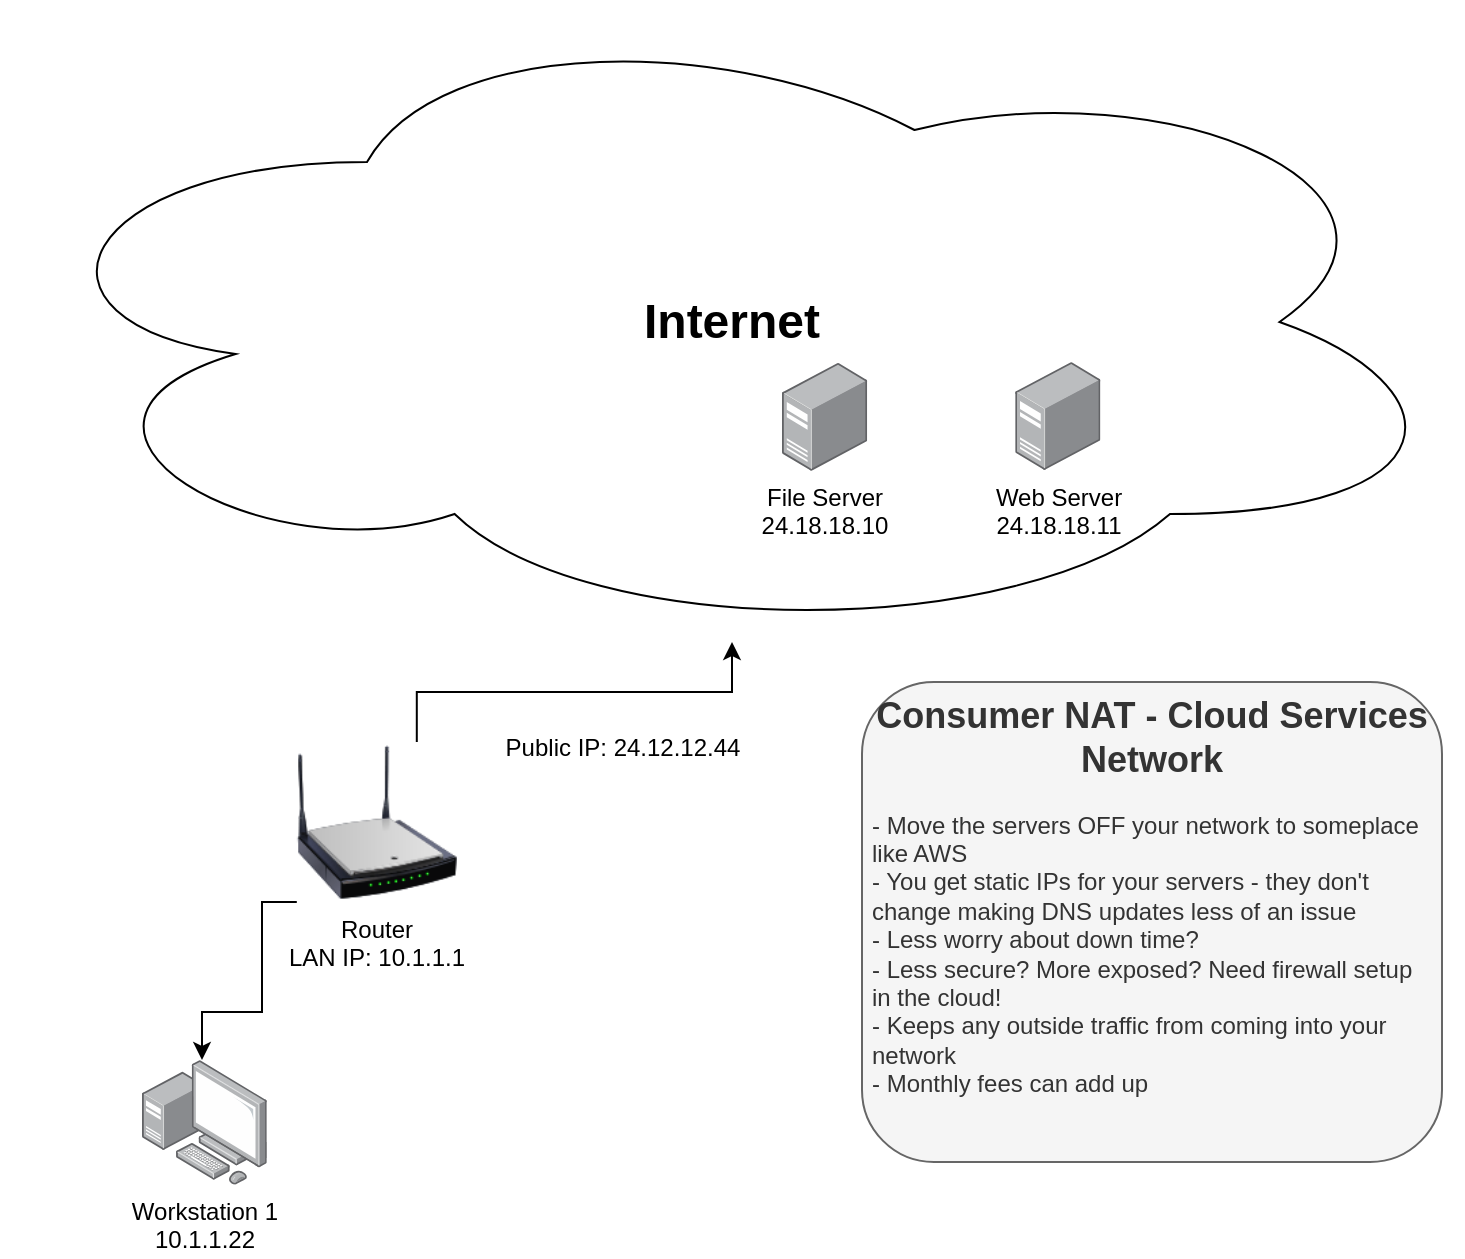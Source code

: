 <mxfile version="24.7.17">
  <diagram name="Page-1" id="QjMrQ0rg_9WOcse592s6">
    <mxGraphModel dx="1434" dy="1838" grid="1" gridSize="10" guides="1" tooltips="1" connect="1" arrows="1" fold="1" page="1" pageScale="1" pageWidth="850" pageHeight="1100" math="0" shadow="0">
      <root>
        <mxCell id="0" />
        <mxCell id="1" parent="0" />
        <mxCell id="nYsfpQqZcS6iabja7sor-2" value="Workstation 1&lt;div&gt;10.1.1.22&lt;/div&gt;" style="image;points=[];aspect=fixed;html=1;align=center;shadow=0;dashed=0;image=img/lib/allied_telesis/computer_and_terminals/Personal_Computer_with_Server.svg;" vertex="1" parent="1">
          <mxGeometry x="110" y="519" width="62.4" height="62.4" as="geometry" />
        </mxCell>
        <mxCell id="nYsfpQqZcS6iabja7sor-3" style="edgeStyle=orthogonalEdgeStyle;rounded=0;orthogonalLoop=1;jettySize=auto;html=1;exitX=0;exitY=1;exitDx=0;exitDy=0;" edge="1" parent="1" source="nYsfpQqZcS6iabja7sor-7" target="nYsfpQqZcS6iabja7sor-2">
          <mxGeometry relative="1" as="geometry">
            <mxPoint x="140" y="510" as="targetPoint" />
            <Array as="points">
              <mxPoint x="170" y="440" />
              <mxPoint x="170" y="495" />
              <mxPoint x="140" y="495" />
            </Array>
          </mxGeometry>
        </mxCell>
        <mxCell id="nYsfpQqZcS6iabja7sor-5" style="edgeStyle=orthogonalEdgeStyle;rounded=0;orthogonalLoop=1;jettySize=auto;html=1;exitX=0.75;exitY=0;exitDx=0;exitDy=0;" edge="1" parent="1" source="nYsfpQqZcS6iabja7sor-7" target="nYsfpQqZcS6iabja7sor-8">
          <mxGeometry relative="1" as="geometry" />
        </mxCell>
        <mxCell id="nYsfpQqZcS6iabja7sor-7" value="Router&lt;div&gt;LAN IP: 10.1.1.1&lt;/div&gt;" style="image;html=1;image=img/lib/clip_art/networking/Wireless_Router_N_128x128.png" vertex="1" parent="1">
          <mxGeometry x="187.4" y="360" width="80" height="80" as="geometry" />
        </mxCell>
        <mxCell id="nYsfpQqZcS6iabja7sor-8" value="&lt;b&gt;&lt;font style=&quot;font-size: 24px;&quot;&gt;Internet&lt;/font&gt;&lt;/b&gt;" style="ellipse;shape=cloud;whiteSpace=wrap;html=1;align=center;" vertex="1" parent="1">
          <mxGeometry x="40" y="-10" width="730" height="320" as="geometry" />
        </mxCell>
        <mxCell id="nYsfpQqZcS6iabja7sor-9" value="Public IP: 24.12.12.44" style="text;html=1;align=center;verticalAlign=middle;resizable=0;points=[];autosize=1;strokeColor=none;fillColor=none;" vertex="1" parent="1">
          <mxGeometry x="280" y="348" width="140" height="30" as="geometry" />
        </mxCell>
        <mxCell id="nYsfpQqZcS6iabja7sor-10" value="&lt;b&gt;&lt;font style=&quot;font-size: 18px;&quot;&gt;Consumer NAT - Cloud Services Network&lt;/font&gt;&lt;/b&gt;&lt;div&gt;&lt;br&gt;&lt;/div&gt;&lt;div style=&quot;text-align: left;&quot;&gt;- Move the servers OFF your network to someplace like AWS&lt;/div&gt;&lt;div style=&quot;text-align: left;&quot;&gt;- You get static IPs for your servers - they don&#39;t change making DNS updates less of an issue&lt;/div&gt;&lt;div style=&quot;text-align: left;&quot;&gt;- Less worry about down time?&lt;/div&gt;&lt;div style=&quot;text-align: left;&quot;&gt;- Less secure? More exposed? Need firewall setup in the cloud!&lt;/div&gt;&lt;div style=&quot;text-align: left;&quot;&gt;- Keeps any outside traffic from coming into your network&lt;/div&gt;&lt;div style=&quot;text-align: left;&quot;&gt;- Monthly fees can add up&lt;/div&gt;" style="rounded=1;whiteSpace=wrap;html=1;spacingLeft=4;spacingRight=4;horizontal=1;verticalAlign=top;labelBackgroundColor=none;fillColor=#f5f5f5;fontColor=#333333;strokeColor=#666666;" vertex="1" parent="1">
          <mxGeometry x="470" y="330" width="290" height="240" as="geometry" />
        </mxCell>
        <mxCell id="nYsfpQqZcS6iabja7sor-1" value="File Server&lt;div&gt;24.18.18.10&lt;/div&gt;" style="image;points=[];aspect=fixed;html=1;align=center;shadow=0;dashed=0;image=img/lib/allied_telesis/computer_and_terminals/Server_Desktop.svg;" vertex="1" parent="1">
          <mxGeometry x="430" y="170.4" width="42.6" height="54" as="geometry" />
        </mxCell>
        <mxCell id="nYsfpQqZcS6iabja7sor-11" value="Web Server&lt;div&gt;24.18.18.11&lt;/div&gt;" style="image;points=[];aspect=fixed;html=1;align=center;shadow=0;dashed=0;image=img/lib/allied_telesis/computer_and_terminals/Server_Desktop.svg;" vertex="1" parent="1">
          <mxGeometry x="546.6" y="170" width="42.6" height="54" as="geometry" />
        </mxCell>
      </root>
    </mxGraphModel>
  </diagram>
</mxfile>

